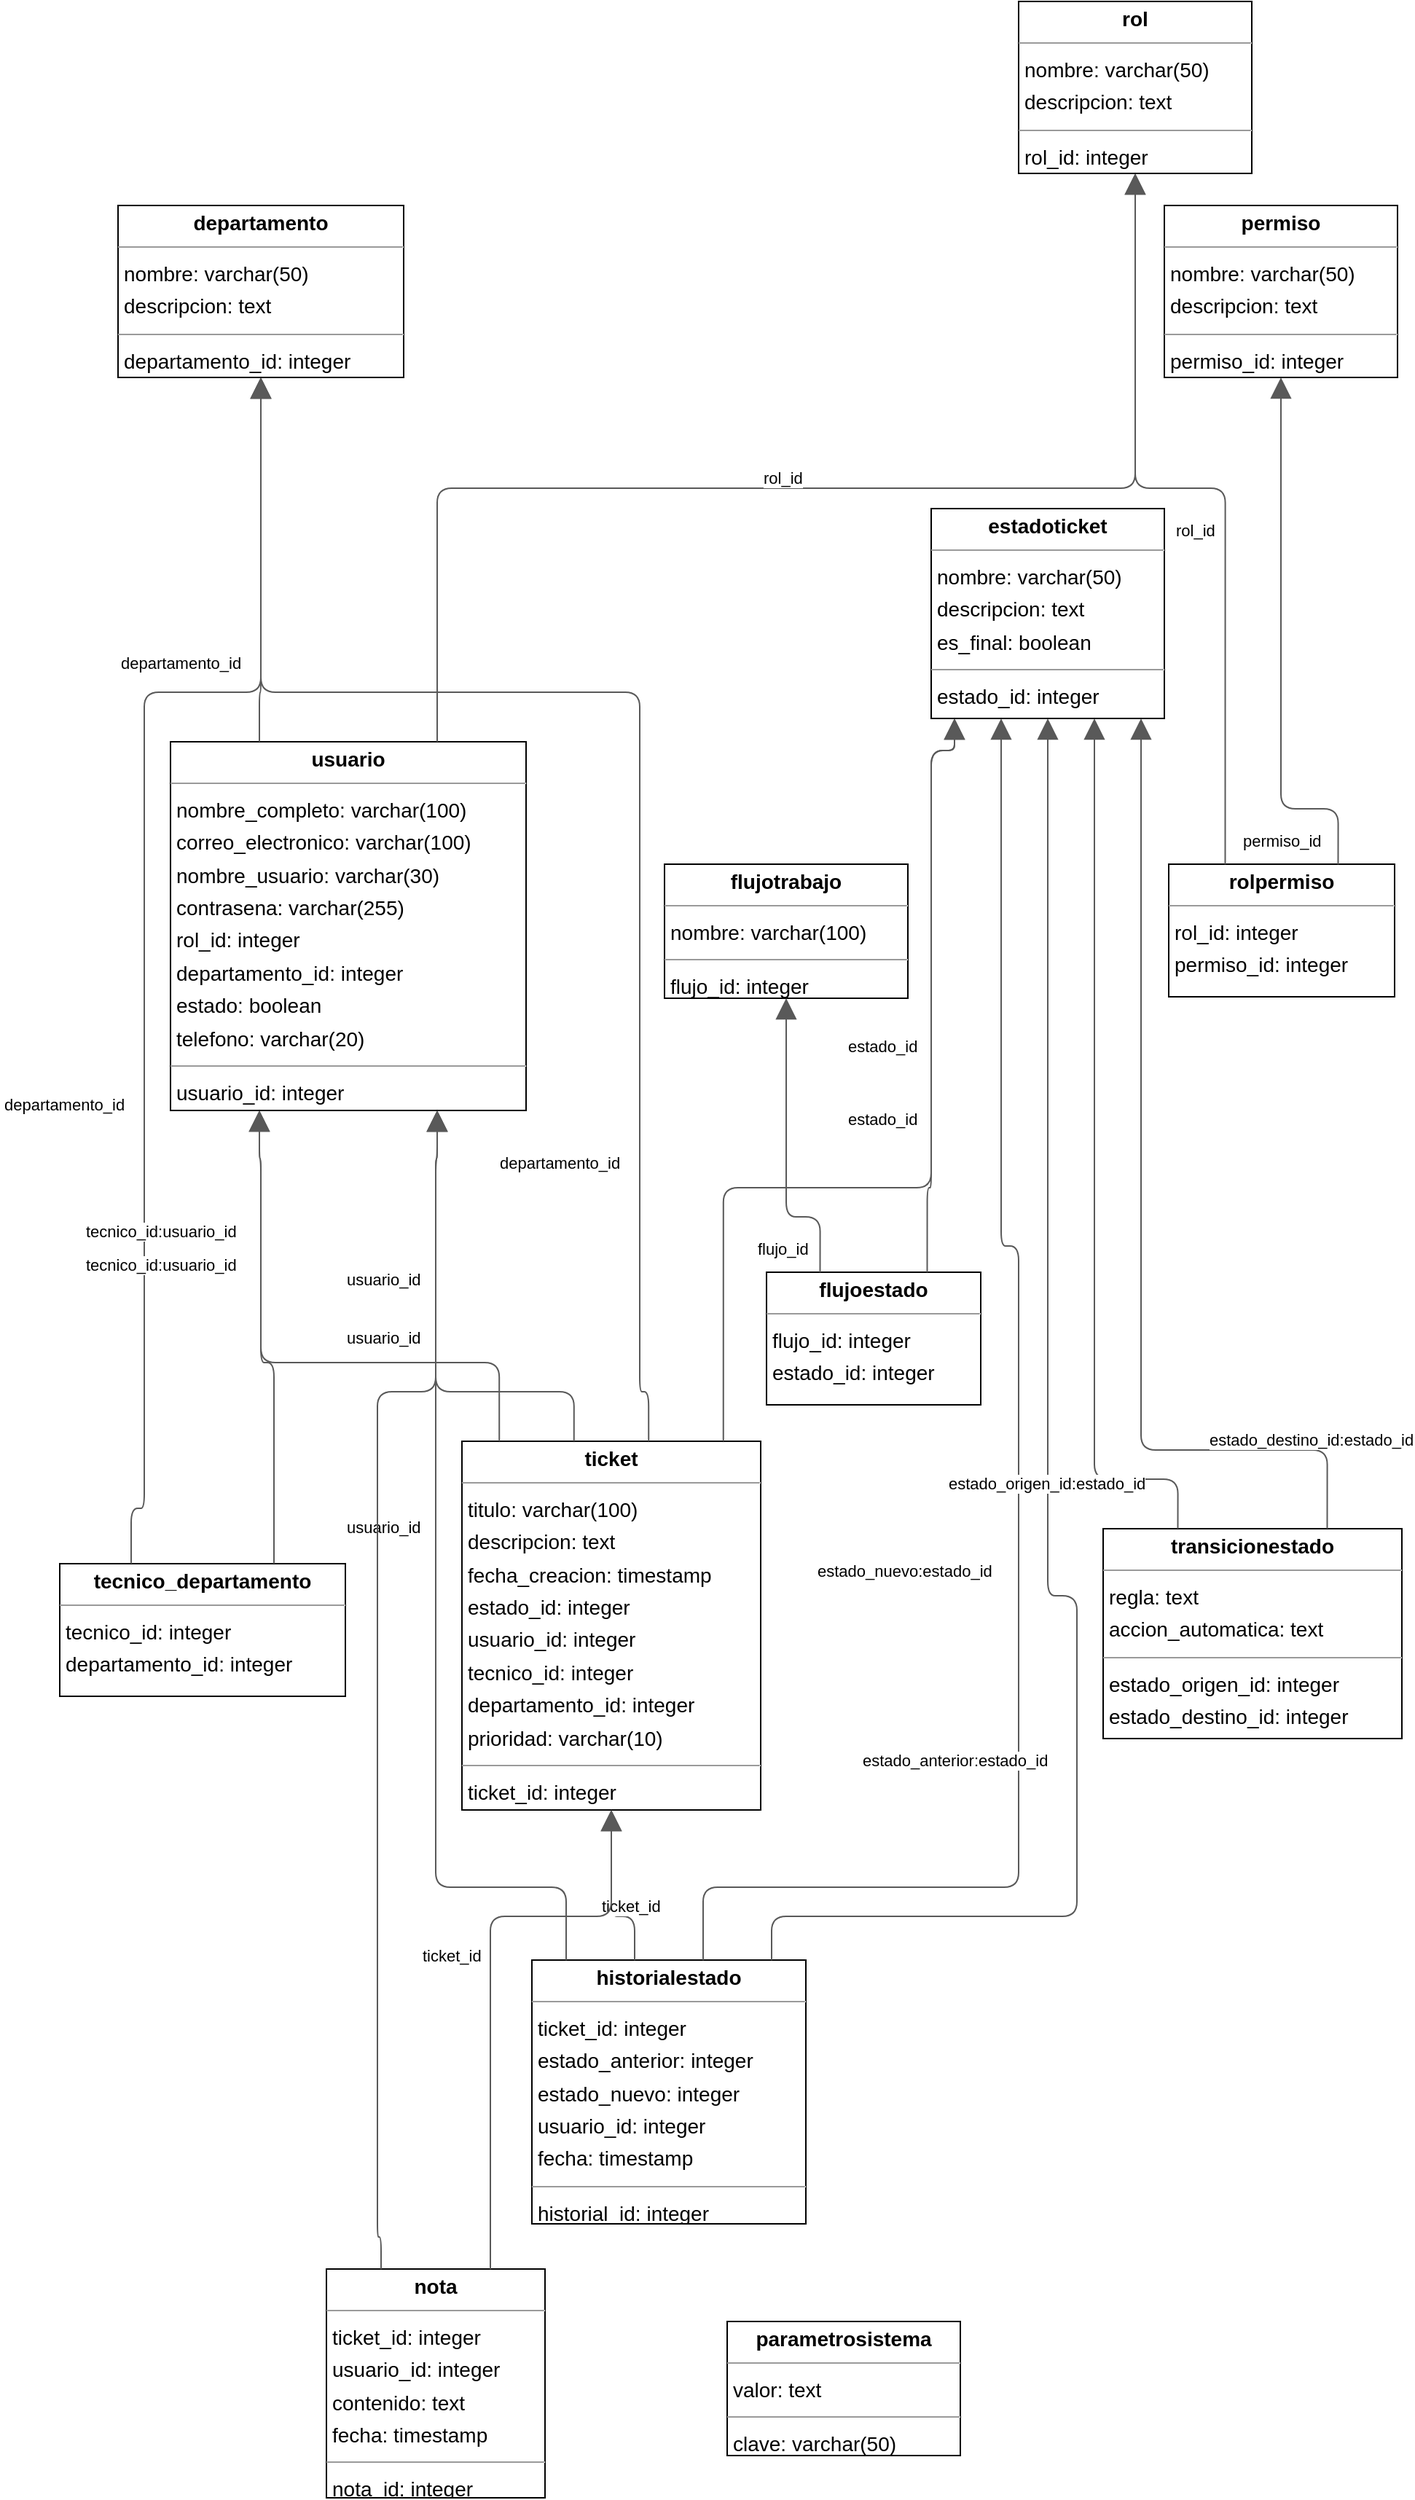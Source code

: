 <mxGraphModel dx="0" dy="0" grid="1" gridSize="10" guides="1" tooltips="1" connect="1" arrows="1" fold="1" page="0" pageScale="1" background="none" math="0" shadow="0">
  <root>
    <mxCell id="0" />
    <mxCell id="1" parent="0" />
    <mxCell id="node3" parent="1" vertex="1" value="&lt;p style=&quot;margin:0px;margin-top:4px;text-align:center;&quot;&gt;&lt;b&gt;departamento&lt;/b&gt;&lt;/p&gt;&lt;hr size=&quot;1&quot;/&gt;&lt;p style=&quot;margin:0 0 0 4px;line-height:1.6;&quot;&gt; nombre: varchar(50)&lt;br/&gt; descripcion: text&lt;/p&gt;&lt;hr size=&quot;1&quot;/&gt;&lt;p style=&quot;margin:0 0 0 4px;line-height:1.6;&quot;&gt; departamento_id: integer&lt;/p&gt;" style="verticalAlign=top;align=left;overflow=fill;fontSize=14;fontFamily=Helvetica;html=1;rounded=0;shadow=0;comic=0;labelBackgroundColor=none;strokeWidth=1;">
      <mxGeometry x="-82" y="14" width="196" height="118" as="geometry" />
    </mxCell>
    <mxCell id="node8" parent="1" vertex="1" value="&lt;p style=&quot;margin:0px;margin-top:4px;text-align:center;&quot;&gt;&lt;b&gt;estadoticket&lt;/b&gt;&lt;/p&gt;&lt;hr size=&quot;1&quot;/&gt;&lt;p style=&quot;margin:0 0 0 4px;line-height:1.6;&quot;&gt; nombre: varchar(50)&lt;br/&gt; descripcion: text&lt;br/&gt; es_final: boolean&lt;/p&gt;&lt;hr size=&quot;1&quot;/&gt;&lt;p style=&quot;margin:0 0 0 4px;line-height:1.6;&quot;&gt; estado_id: integer&lt;/p&gt;" style="verticalAlign=top;align=left;overflow=fill;fontSize=14;fontFamily=Helvetica;html=1;rounded=0;shadow=0;comic=0;labelBackgroundColor=none;strokeWidth=1;">
      <mxGeometry x="476" y="222" width="160" height="144" as="geometry" />
    </mxCell>
    <mxCell id="node6" parent="1" vertex="1" value="&lt;p style=&quot;margin:0px;margin-top:4px;text-align:center;&quot;&gt;&lt;b&gt;flujoestado&lt;/b&gt;&lt;/p&gt;&lt;hr size=&quot;1&quot;/&gt;&lt;p style=&quot;margin:0 0 0 4px;line-height:1.6;&quot;&gt; flujo_id: integer&lt;br/&gt; estado_id: integer&lt;/p&gt;" style="verticalAlign=top;align=left;overflow=fill;fontSize=14;fontFamily=Helvetica;html=1;rounded=0;shadow=0;comic=0;labelBackgroundColor=none;strokeWidth=1;">
      <mxGeometry x="363" y="746" width="147" height="91" as="geometry" />
    </mxCell>
    <mxCell id="node9" parent="1" vertex="1" value="&lt;p style=&quot;margin:0px;margin-top:4px;text-align:center;&quot;&gt;&lt;b&gt;flujotrabajo&lt;/b&gt;&lt;/p&gt;&lt;hr size=&quot;1&quot;/&gt;&lt;p style=&quot;margin:0 0 0 4px;line-height:1.6;&quot;&gt; nombre: varchar(100)&lt;/p&gt;&lt;hr size=&quot;1&quot;/&gt;&lt;p style=&quot;margin:0 0 0 4px;line-height:1.6;&quot;&gt; flujo_id: integer&lt;/p&gt;" style="verticalAlign=top;align=left;overflow=fill;fontSize=14;fontFamily=Helvetica;html=1;rounded=0;shadow=0;comic=0;labelBackgroundColor=none;strokeWidth=1;">
      <mxGeometry x="293" y="466" width="167" height="92" as="geometry" />
    </mxCell>
    <mxCell id="node0" parent="1" vertex="1" value="&lt;p style=&quot;margin:0px;margin-top:4px;text-align:center;&quot;&gt;&lt;b&gt;historialestado&lt;/b&gt;&lt;/p&gt;&lt;hr size=&quot;1&quot;/&gt;&lt;p style=&quot;margin:0 0 0 4px;line-height:1.6;&quot;&gt; ticket_id: integer&lt;br/&gt; estado_anterior: integer&lt;br/&gt; estado_nuevo: integer&lt;br/&gt; usuario_id: integer&lt;br/&gt; fecha: timestamp&lt;/p&gt;&lt;hr size=&quot;1&quot;/&gt;&lt;p style=&quot;margin:0 0 0 4px;line-height:1.6;&quot;&gt; historial_id: integer&lt;/p&gt;" style="verticalAlign=top;align=left;overflow=fill;fontSize=14;fontFamily=Helvetica;html=1;rounded=0;shadow=0;comic=0;labelBackgroundColor=none;strokeWidth=1;">
      <mxGeometry x="202" y="1218" width="188" height="181" as="geometry" />
    </mxCell>
    <mxCell id="node13" parent="1" vertex="1" value="&lt;p style=&quot;margin:0px;margin-top:4px;text-align:center;&quot;&gt;&lt;b&gt;nota&lt;/b&gt;&lt;/p&gt;&lt;hr size=&quot;1&quot;/&gt;&lt;p style=&quot;margin:0 0 0 4px;line-height:1.6;&quot;&gt; ticket_id: integer&lt;br/&gt; usuario_id: integer&lt;br/&gt; contenido: text&lt;br/&gt; fecha: timestamp&lt;/p&gt;&lt;hr size=&quot;1&quot;/&gt;&lt;p style=&quot;margin:0 0 0 4px;line-height:1.6;&quot;&gt; nota_id: integer&lt;/p&gt;" style="verticalAlign=top;align=left;overflow=fill;fontSize=14;fontFamily=Helvetica;html=1;rounded=0;shadow=0;comic=0;labelBackgroundColor=none;strokeWidth=1;">
      <mxGeometry x="61" y="1430" width="150" height="157" as="geometry" />
    </mxCell>
    <mxCell id="node1" parent="1" vertex="1" value="&lt;p style=&quot;margin:0px;margin-top:4px;text-align:center;&quot;&gt;&lt;b&gt;parametrosistema&lt;/b&gt;&lt;/p&gt;&lt;hr size=&quot;1&quot;/&gt;&lt;p style=&quot;margin:0 0 0 4px;line-height:1.6;&quot;&gt; valor: text&lt;/p&gt;&lt;hr size=&quot;1&quot;/&gt;&lt;p style=&quot;margin:0 0 0 4px;line-height:1.6;&quot;&gt; clave: varchar(50)&lt;/p&gt;" style="verticalAlign=top;align=left;overflow=fill;fontSize=14;fontFamily=Helvetica;html=1;rounded=0;shadow=0;comic=0;labelBackgroundColor=none;strokeWidth=1;">
      <mxGeometry x="336" y="1466" width="160" height="92" as="geometry" />
    </mxCell>
    <mxCell id="node2" parent="1" vertex="1" value="&lt;p style=&quot;margin:0px;margin-top:4px;text-align:center;&quot;&gt;&lt;b&gt;permiso&lt;/b&gt;&lt;/p&gt;&lt;hr size=&quot;1&quot;/&gt;&lt;p style=&quot;margin:0 0 0 4px;line-height:1.6;&quot;&gt; nombre: varchar(50)&lt;br/&gt; descripcion: text&lt;/p&gt;&lt;hr size=&quot;1&quot;/&gt;&lt;p style=&quot;margin:0 0 0 4px;line-height:1.6;&quot;&gt; permiso_id: integer&lt;/p&gt;" style="verticalAlign=top;align=left;overflow=fill;fontSize=14;fontFamily=Helvetica;html=1;rounded=0;shadow=0;comic=0;labelBackgroundColor=none;strokeWidth=1;">
      <mxGeometry x="636" y="14" width="160" height="118" as="geometry" />
    </mxCell>
    <mxCell id="node5" parent="1" vertex="1" value="&lt;p style=&quot;margin:0px;margin-top:4px;text-align:center;&quot;&gt;&lt;b&gt;rol&lt;/b&gt;&lt;/p&gt;&lt;hr size=&quot;1&quot;/&gt;&lt;p style=&quot;margin:0 0 0 4px;line-height:1.6;&quot;&gt; nombre: varchar(50)&lt;br/&gt; descripcion: text&lt;/p&gt;&lt;hr size=&quot;1&quot;/&gt;&lt;p style=&quot;margin:0 0 0 4px;line-height:1.6;&quot;&gt; rol_id: integer&lt;/p&gt;" style="verticalAlign=top;align=left;overflow=fill;fontSize=14;fontFamily=Helvetica;html=1;rounded=0;shadow=0;comic=0;labelBackgroundColor=none;strokeWidth=1;">
      <mxGeometry x="536" y="-126" width="160" height="118" as="geometry" />
    </mxCell>
    <mxCell id="node11" parent="1" vertex="1" value="&lt;p style=&quot;margin:0px;margin-top:4px;text-align:center;&quot;&gt;&lt;b&gt;rolpermiso&lt;/b&gt;&lt;/p&gt;&lt;hr size=&quot;1&quot;/&gt;&lt;p style=&quot;margin:0 0 0 4px;line-height:1.6;&quot;&gt; rol_id: integer&lt;br/&gt; permiso_id: integer&lt;/p&gt;" style="verticalAlign=top;align=left;overflow=fill;fontSize=14;fontFamily=Helvetica;html=1;rounded=0;shadow=0;comic=0;labelBackgroundColor=none;strokeWidth=1;">
      <mxGeometry x="639" y="466" width="155" height="91" as="geometry" />
    </mxCell>
    <mxCell id="node12" parent="1" vertex="1" value="&lt;p style=&quot;margin:0px;margin-top:4px;text-align:center;&quot;&gt;&lt;b&gt;tecnico_departamento&lt;/b&gt;&lt;/p&gt;&lt;hr size=&quot;1&quot;/&gt;&lt;p style=&quot;margin:0 0 0 4px;line-height:1.6;&quot;&gt; tecnico_id: integer&lt;br/&gt; departamento_id: integer&lt;/p&gt;" style="verticalAlign=top;align=left;overflow=fill;fontSize=14;fontFamily=Helvetica;html=1;rounded=0;shadow=0;comic=0;labelBackgroundColor=none;strokeWidth=1;">
      <mxGeometry x="-122" y="946" width="196" height="91" as="geometry" />
    </mxCell>
    <mxCell id="node7" parent="1" vertex="1" value="&lt;p style=&quot;margin:0px;margin-top:4px;text-align:center;&quot;&gt;&lt;b&gt;ticket&lt;/b&gt;&lt;/p&gt;&lt;hr size=&quot;1&quot;/&gt;&lt;p style=&quot;margin:0 0 0 4px;line-height:1.6;&quot;&gt; titulo: varchar(100)&lt;br/&gt; descripcion: text&lt;br/&gt; fecha_creacion: timestamp&lt;br/&gt; estado_id: integer&lt;br/&gt; usuario_id: integer&lt;br/&gt; tecnico_id: integer&lt;br/&gt; departamento_id: integer&lt;br/&gt; prioridad: varchar(10)&lt;/p&gt;&lt;hr size=&quot;1&quot;/&gt;&lt;p style=&quot;margin:0 0 0 4px;line-height:1.6;&quot;&gt; ticket_id: integer&lt;/p&gt;" style="verticalAlign=top;align=left;overflow=fill;fontSize=14;fontFamily=Helvetica;html=1;rounded=0;shadow=0;comic=0;labelBackgroundColor=none;strokeWidth=1;">
      <mxGeometry x="154" y="862" width="205" height="253" as="geometry" />
    </mxCell>
    <mxCell id="node10" parent="1" vertex="1" value="&lt;p style=&quot;margin:0px;margin-top:4px;text-align:center;&quot;&gt;&lt;b&gt;transicionestado&lt;/b&gt;&lt;/p&gt;&lt;hr size=&quot;1&quot;/&gt;&lt;p style=&quot;margin:0 0 0 4px;line-height:1.6;&quot;&gt; regla: text&lt;br/&gt; accion_automatica: text&lt;/p&gt;&lt;hr size=&quot;1&quot;/&gt;&lt;p style=&quot;margin:0 0 0 4px;line-height:1.6;&quot;&gt; estado_origen_id: integer&lt;br/&gt; estado_destino_id: integer&lt;/p&gt;" style="verticalAlign=top;align=left;overflow=fill;fontSize=14;fontFamily=Helvetica;html=1;rounded=0;shadow=0;comic=0;labelBackgroundColor=none;strokeWidth=1;">
      <mxGeometry x="594" y="922" width="205" height="144" as="geometry" />
    </mxCell>
    <mxCell id="node4" parent="1" vertex="1" value="&lt;p style=&quot;margin:0px;margin-top:4px;text-align:center;&quot;&gt;&lt;b&gt;usuario&lt;/b&gt;&lt;/p&gt;&lt;hr size=&quot;1&quot;/&gt;&lt;p style=&quot;margin:0 0 0 4px;line-height:1.6;&quot;&gt; nombre_completo: varchar(100)&lt;br/&gt; correo_electronico: varchar(100)&lt;br/&gt; nombre_usuario: varchar(30)&lt;br/&gt; contrasena: varchar(255)&lt;br/&gt; rol_id: integer&lt;br/&gt; departamento_id: integer&lt;br/&gt; estado: boolean&lt;br/&gt; telefono: varchar(20)&lt;/p&gt;&lt;hr size=&quot;1&quot;/&gt;&lt;p style=&quot;margin:0 0 0 4px;line-height:1.6;&quot;&gt; usuario_id: integer&lt;/p&gt;" style="verticalAlign=top;align=left;overflow=fill;fontSize=14;fontFamily=Helvetica;html=1;rounded=0;shadow=0;comic=0;labelBackgroundColor=none;strokeWidth=1;">
      <mxGeometry x="-46" y="382" width="244" height="253" as="geometry" />
    </mxCell>
    <mxCell id="edge5" edge="1" value="" parent="1" source="node6" target="node8" style="html=1;rounded=1;edgeStyle=orthogonalEdgeStyle;dashed=0;startArrow=none;endArrow=block;endSize=12;strokeColor=#595959;exitX=0.750;exitY=0.000;exitDx=0;exitDy=0;entryX=0.100;entryY=1.000;entryDx=0;entryDy=0;">
      <mxGeometry width="50" height="50" relative="1" as="geometry">
        <Array as="points">
          <mxPoint x="473" y="688" />
          <mxPoint x="476" y="688" />
          <mxPoint x="476" y="388" />
          <mxPoint x="492" y="388" />
        </Array>
      </mxGeometry>
    </mxCell>
    <mxCell id="label32" parent="edge5" vertex="1" connectable="0" value="estado_id" style="edgeLabel;resizable=0;html=1;align=left;verticalAlign=top;strokeColor=default;">
      <mxGeometry x="417" y="628" as="geometry" />
    </mxCell>
    <mxCell id="edge15" edge="1" value="" parent="1" source="node6" target="node9" style="html=1;rounded=1;edgeStyle=orthogonalEdgeStyle;dashed=0;startArrow=none;endArrow=block;endSize=12;strokeColor=#595959;exitX=0.250;exitY=0.000;exitDx=0;exitDy=0;entryX=0.500;entryY=1.000;entryDx=0;entryDy=0;">
      <mxGeometry width="50" height="50" relative="1" as="geometry">
        <Array as="points">
          <mxPoint x="399" y="708" />
          <mxPoint x="376" y="708" />
        </Array>
      </mxGeometry>
    </mxCell>
    <mxCell id="label92" parent="edge15" vertex="1" connectable="0" value="flujo_id" style="edgeLabel;resizable=0;html=1;align=left;verticalAlign=top;strokeColor=default;">
      <mxGeometry x="355" y="717" as="geometry" />
    </mxCell>
    <mxCell id="edge10" edge="1" value="" parent="1" source="node0" target="node8" style="html=1;rounded=1;edgeStyle=orthogonalEdgeStyle;dashed=0;startArrow=none;endArrow=block;endSize=12;strokeColor=#595959;exitX=0.625;exitY=0.000;exitDx=0;exitDy=0;entryX=0.300;entryY=1.000;entryDx=0;entryDy=0;">
      <mxGeometry width="50" height="50" relative="1" as="geometry">
        <Array as="points">
          <mxPoint x="320" y="1168" />
          <mxPoint x="536" y="1168" />
          <mxPoint x="536" y="728" />
          <mxPoint x="524" y="728" />
        </Array>
      </mxGeometry>
    </mxCell>
    <mxCell id="label62" parent="edge10" vertex="1" connectable="0" value="estado_nuevo:estado_id" style="edgeLabel;resizable=0;html=1;align=left;verticalAlign=top;strokeColor=default;">
      <mxGeometry x="396" y="938" as="geometry" />
    </mxCell>
    <mxCell id="edge16" edge="1" value="" parent="1" source="node0" target="node8" style="html=1;rounded=1;edgeStyle=orthogonalEdgeStyle;dashed=0;startArrow=none;endArrow=block;endSize=12;strokeColor=#595959;exitX=0.875;exitY=0.000;exitDx=0;exitDy=0;entryX=0.500;entryY=1.000;entryDx=0;entryDy=0;">
      <mxGeometry width="50" height="50" relative="1" as="geometry">
        <Array as="points">
          <mxPoint x="367" y="1188" />
          <mxPoint x="576" y="1188" />
          <mxPoint x="576" y="968" />
          <mxPoint x="556" y="968" />
        </Array>
      </mxGeometry>
    </mxCell>
    <mxCell id="label98" parent="edge16" vertex="1" connectable="0" value="estado_anterior:estado_id" style="edgeLabel;resizable=0;html=1;align=left;verticalAlign=top;strokeColor=default;">
      <mxGeometry x="427" y="1068" as="geometry" />
    </mxCell>
    <mxCell id="edge2" edge="1" value="" parent="1" source="node0" target="node7" style="html=1;rounded=1;edgeStyle=orthogonalEdgeStyle;dashed=0;startArrow=none;endArrow=block;endSize=12;strokeColor=#595959;exitX=0.375;exitY=0.000;exitDx=0;exitDy=0;entryX=0.500;entryY=1.000;entryDx=0;entryDy=0;">
      <mxGeometry width="50" height="50" relative="1" as="geometry">
        <Array as="points">
          <mxPoint x="273" y="1188" />
          <mxPoint x="256" y="1188" />
        </Array>
      </mxGeometry>
    </mxCell>
    <mxCell id="label14" parent="edge2" vertex="1" connectable="0" value="ticket_id" style="edgeLabel;resizable=0;html=1;align=left;verticalAlign=top;strokeColor=default;">
      <mxGeometry x="248" y="1168" as="geometry" />
    </mxCell>
    <mxCell id="edge14" edge="1" value="" parent="1" source="node0" target="node4" style="html=1;rounded=1;edgeStyle=orthogonalEdgeStyle;dashed=0;startArrow=none;endArrow=block;endSize=12;strokeColor=#595959;exitX=0.125;exitY=0.000;exitDx=0;exitDy=0;entryX=0.750;entryY=1.000;entryDx=0;entryDy=0;">
      <mxGeometry width="50" height="50" relative="1" as="geometry">
        <Array as="points">
          <mxPoint x="226" y="1168" />
          <mxPoint x="136" y="1168" />
          <mxPoint x="136" y="668" />
          <mxPoint x="137" y="668" />
        </Array>
      </mxGeometry>
    </mxCell>
    <mxCell id="label86" parent="edge14" vertex="1" connectable="0" value="usuario_id" style="edgeLabel;resizable=0;html=1;align=left;verticalAlign=top;strokeColor=default;">
      <mxGeometry x="73" y="908" as="geometry" />
    </mxCell>
    <mxCell id="edge9" edge="1" value="" parent="1" source="node13" target="node7" style="html=1;rounded=1;edgeStyle=orthogonalEdgeStyle;dashed=0;startArrow=none;endArrow=block;endSize=12;strokeColor=#595959;exitX=0.750;exitY=0.000;exitDx=0;exitDy=0;entryX=0.500;entryY=1.000;entryDx=0;entryDy=0;">
      <mxGeometry width="50" height="50" relative="1" as="geometry">
        <Array as="points">
          <mxPoint x="174" y="1188" />
          <mxPoint x="256" y="1188" />
        </Array>
      </mxGeometry>
    </mxCell>
    <mxCell id="label56" parent="edge9" vertex="1" connectable="0" value="ticket_id" style="edgeLabel;resizable=0;html=1;align=left;verticalAlign=top;strokeColor=default;">
      <mxGeometry x="125" y="1202" as="geometry" />
    </mxCell>
    <mxCell id="edge3" edge="1" value="" parent="1" source="node13" target="node4" style="html=1;rounded=1;edgeStyle=orthogonalEdgeStyle;dashed=0;startArrow=none;endArrow=block;endSize=12;strokeColor=#595959;exitX=0.250;exitY=0.000;exitDx=0;exitDy=0;entryX=0.750;entryY=1.000;entryDx=0;entryDy=0;">
      <mxGeometry width="50" height="50" relative="1" as="geometry">
        <Array as="points">
          <mxPoint x="99" y="1408" />
          <mxPoint x="96" y="1408" />
          <mxPoint x="96" y="828" />
          <mxPoint x="136" y="828" />
          <mxPoint x="136" y="668" />
          <mxPoint x="137" y="668" />
        </Array>
      </mxGeometry>
    </mxCell>
    <mxCell id="label20" parent="edge3" vertex="1" connectable="0" value="usuario_id" style="edgeLabel;resizable=0;html=1;align=left;verticalAlign=top;strokeColor=default;">
      <mxGeometry x="73" y="778" as="geometry" />
    </mxCell>
    <mxCell id="edge17" edge="1" value="" parent="1" source="node11" target="node2" style="html=1;rounded=1;edgeStyle=orthogonalEdgeStyle;dashed=0;startArrow=none;endArrow=block;endSize=12;strokeColor=#595959;exitX=0.750;exitY=0.000;exitDx=0;exitDy=0;entryX=0.500;entryY=1.000;entryDx=0;entryDy=0;">
      <mxGeometry width="50" height="50" relative="1" as="geometry">
        <Array as="points">
          <mxPoint x="755" y="428" />
          <mxPoint x="716" y="428" />
        </Array>
      </mxGeometry>
    </mxCell>
    <mxCell id="label104" parent="edge17" vertex="1" connectable="0" value="permiso_id" style="edgeLabel;resizable=0;html=1;align=left;verticalAlign=top;strokeColor=default;">
      <mxGeometry x="688" y="437" as="geometry" />
    </mxCell>
    <mxCell id="edge1" edge="1" value="" parent="1" source="node11" target="node5" style="html=1;rounded=1;edgeStyle=orthogonalEdgeStyle;dashed=0;startArrow=none;endArrow=block;endSize=12;strokeColor=#595959;exitX=0.250;exitY=0.000;exitDx=0;exitDy=0;entryX=0.500;entryY=1.000;entryDx=0;entryDy=0;">
      <mxGeometry width="50" height="50" relative="1" as="geometry">
        <Array as="points">
          <mxPoint x="677" y="208" />
          <mxPoint x="616" y="208" />
        </Array>
      </mxGeometry>
    </mxCell>
    <mxCell id="label8" parent="edge1" vertex="1" connectable="0" value="rol_id" style="edgeLabel;resizable=0;html=1;align=left;verticalAlign=top;strokeColor=default;">
      <mxGeometry x="642" y="224" as="geometry" />
    </mxCell>
    <mxCell id="edge4" edge="1" value="" parent="1" source="node12" target="node3" style="html=1;rounded=1;edgeStyle=orthogonalEdgeStyle;dashed=0;startArrow=none;endArrow=block;endSize=12;strokeColor=#595959;exitX=0.250;exitY=0.000;exitDx=0;exitDy=0;entryX=0.500;entryY=1.000;entryDx=0;entryDy=0;">
      <mxGeometry width="50" height="50" relative="1" as="geometry">
        <Array as="points">
          <mxPoint x="-73" y="908" />
          <mxPoint x="-64" y="908" />
          <mxPoint x="-64" y="348" />
          <mxPoint x="16" y="348" />
        </Array>
      </mxGeometry>
    </mxCell>
    <mxCell id="label26" parent="edge4" vertex="1" connectable="0" value="departamento_id" style="edgeLabel;resizable=0;html=1;align=left;verticalAlign=top;strokeColor=default;">
      <mxGeometry x="-162" y="618" as="geometry" />
    </mxCell>
    <mxCell id="edge13" edge="1" value="" parent="1" source="node12" target="node4" style="html=1;rounded=1;edgeStyle=orthogonalEdgeStyle;dashed=0;startArrow=none;endArrow=block;endSize=12;strokeColor=#595959;exitX=0.750;exitY=0.000;exitDx=0;exitDy=0;entryX=0.250;entryY=1.000;entryDx=0;entryDy=0;">
      <mxGeometry width="50" height="50" relative="1" as="geometry">
        <Array as="points">
          <mxPoint x="25" y="808" />
          <mxPoint x="16" y="808" />
          <mxPoint x="16" y="668" />
          <mxPoint x="15" y="668" />
        </Array>
      </mxGeometry>
    </mxCell>
    <mxCell id="label80" parent="edge13" vertex="1" connectable="0" value="tecnico_id:usuario_id" style="edgeLabel;resizable=0;html=1;align=left;verticalAlign=top;strokeColor=default;">
      <mxGeometry x="-106" y="728" as="geometry" />
    </mxCell>
    <mxCell id="edge18" edge="1" value="" parent="1" source="node7" target="node3" style="html=1;rounded=1;edgeStyle=orthogonalEdgeStyle;dashed=0;startArrow=none;endArrow=block;endSize=12;strokeColor=#595959;exitX=0.625;exitY=0.000;exitDx=0;exitDy=0;entryX=0.500;entryY=1.000;entryDx=0;entryDy=0;">
      <mxGeometry width="50" height="50" relative="1" as="geometry">
        <Array as="points">
          <mxPoint x="282" y="828" />
          <mxPoint x="276" y="828" />
          <mxPoint x="276" y="348" />
          <mxPoint x="16" y="348" />
        </Array>
      </mxGeometry>
    </mxCell>
    <mxCell id="label110" parent="edge18" vertex="1" connectable="0" value="departamento_id" style="edgeLabel;resizable=0;html=1;align=left;verticalAlign=top;strokeColor=default;">
      <mxGeometry x="178" y="658" as="geometry" />
    </mxCell>
    <mxCell id="edge0" edge="1" value="" parent="1" source="node7" target="node8" style="html=1;rounded=1;edgeStyle=orthogonalEdgeStyle;dashed=0;startArrow=none;endArrow=block;endSize=12;strokeColor=#595959;exitX=0.875;exitY=0.000;exitDx=0;exitDy=0;entryX=0.100;entryY=1.000;entryDx=0;entryDy=0;">
      <mxGeometry width="50" height="50" relative="1" as="geometry">
        <Array as="points">
          <mxPoint x="333" y="688" />
          <mxPoint x="476" y="688" />
          <mxPoint x="476" y="388" />
          <mxPoint x="492" y="388" />
        </Array>
      </mxGeometry>
    </mxCell>
    <mxCell id="label2" parent="edge0" vertex="1" connectable="0" value="estado_id" style="edgeLabel;resizable=0;html=1;align=left;verticalAlign=top;strokeColor=default;">
      <mxGeometry x="417" y="578" as="geometry" />
    </mxCell>
    <mxCell id="edge11" edge="1" value="" parent="1" source="node7" target="node4" style="html=1;rounded=1;edgeStyle=orthogonalEdgeStyle;dashed=0;startArrow=none;endArrow=block;endSize=12;strokeColor=#595959;exitX=0.375;exitY=0.000;exitDx=0;exitDy=0;entryX=0.750;entryY=1.000;entryDx=0;entryDy=0;">
      <mxGeometry width="50" height="50" relative="1" as="geometry">
        <Array as="points">
          <mxPoint x="230" y="828" />
          <mxPoint x="136" y="828" />
          <mxPoint x="136" y="668" />
          <mxPoint x="137" y="668" />
        </Array>
      </mxGeometry>
    </mxCell>
    <mxCell id="label68" parent="edge11" vertex="1" connectable="0" value="usuario_id" style="edgeLabel;resizable=0;html=1;align=left;verticalAlign=top;strokeColor=default;">
      <mxGeometry x="73" y="738" as="geometry" />
    </mxCell>
    <mxCell id="edge19" edge="1" value="" parent="1" source="node7" target="node4" style="html=1;rounded=1;edgeStyle=orthogonalEdgeStyle;dashed=0;startArrow=none;endArrow=block;endSize=12;strokeColor=#595959;exitX=0.125;exitY=0.000;exitDx=0;exitDy=0;entryX=0.250;entryY=1.000;entryDx=0;entryDy=0;">
      <mxGeometry width="50" height="50" relative="1" as="geometry">
        <Array as="points">
          <mxPoint x="179" y="808" />
          <mxPoint x="16" y="808" />
          <mxPoint x="16" y="668" />
          <mxPoint x="15" y="668" />
        </Array>
      </mxGeometry>
    </mxCell>
    <mxCell id="label116" parent="edge19" vertex="1" connectable="0" value="tecnico_id:usuario_id" style="edgeLabel;resizable=0;html=1;align=left;verticalAlign=top;strokeColor=default;">
      <mxGeometry x="-106" y="705" as="geometry" />
    </mxCell>
    <mxCell id="edge6" edge="1" value="" parent="1" source="node10" target="node8" style="html=1;rounded=1;edgeStyle=orthogonalEdgeStyle;dashed=0;startArrow=none;endArrow=block;endSize=12;strokeColor=#595959;exitX=0.750;exitY=0.000;exitDx=0;exitDy=0;entryX=0.900;entryY=1.000;entryDx=0;entryDy=0;">
      <mxGeometry width="50" height="50" relative="1" as="geometry">
        <Array as="points">
          <mxPoint x="747" y="868" />
          <mxPoint x="620" y="868" />
        </Array>
      </mxGeometry>
    </mxCell>
    <mxCell id="label38" parent="edge6" vertex="1" connectable="0" value="estado_destino_id:estado_id" style="edgeLabel;resizable=0;html=1;align=left;verticalAlign=top;strokeColor=default;">
      <mxGeometry x="665" y="848" as="geometry" />
    </mxCell>
    <mxCell id="edge8" edge="1" value="" parent="1" source="node10" target="node8" style="html=1;rounded=1;edgeStyle=orthogonalEdgeStyle;dashed=0;startArrow=none;endArrow=block;endSize=12;strokeColor=#595959;exitX=0.250;exitY=0.000;exitDx=0;exitDy=0;entryX=0.700;entryY=1.000;entryDx=0;entryDy=0;">
      <mxGeometry width="50" height="50" relative="1" as="geometry">
        <Array as="points">
          <mxPoint x="645" y="888" />
          <mxPoint x="588" y="888" />
        </Array>
      </mxGeometry>
    </mxCell>
    <mxCell id="label50" parent="edge8" vertex="1" connectable="0" value="estado_origen_id:estado_id" style="edgeLabel;resizable=0;html=1;align=left;verticalAlign=top;strokeColor=default;">
      <mxGeometry x="486" y="878" as="geometry" />
    </mxCell>
    <mxCell id="edge12" edge="1" value="" parent="1" source="node4" target="node3" style="html=1;rounded=1;edgeStyle=orthogonalEdgeStyle;dashed=0;startArrow=none;endArrow=block;endSize=12;strokeColor=#595959;exitX=0.250;exitY=0.000;exitDx=0;exitDy=0;entryX=0.500;entryY=1.000;entryDx=0;entryDy=0;">
      <mxGeometry width="50" height="50" relative="1" as="geometry">
        <Array as="points">
          <mxPoint x="15" y="348" />
          <mxPoint x="16" y="348" />
        </Array>
      </mxGeometry>
    </mxCell>
    <mxCell id="label74" parent="edge12" vertex="1" connectable="0" value="departamento_id" style="edgeLabel;resizable=0;html=1;align=left;verticalAlign=top;strokeColor=default;">
      <mxGeometry x="-82" y="315" as="geometry" />
    </mxCell>
    <mxCell id="edge7" edge="1" value="" parent="1" source="node4" target="node5" style="html=1;rounded=1;edgeStyle=orthogonalEdgeStyle;dashed=0;startArrow=none;endArrow=block;endSize=12;strokeColor=#595959;exitX=0.750;exitY=0.000;exitDx=0;exitDy=0;entryX=0.500;entryY=1.000;entryDx=0;entryDy=0;">
      <mxGeometry width="50" height="50" relative="1" as="geometry">
        <Array as="points">
          <mxPoint x="137" y="208" />
          <mxPoint x="616" y="208" />
        </Array>
      </mxGeometry>
    </mxCell>
    <mxCell id="label44" parent="edge7" vertex="1" connectable="0" value="rol_id" style="edgeLabel;resizable=0;html=1;align=left;verticalAlign=top;strokeColor=default;">
      <mxGeometry x="359" y="188" as="geometry" />
    </mxCell>
  </root>
</mxGraphModel>